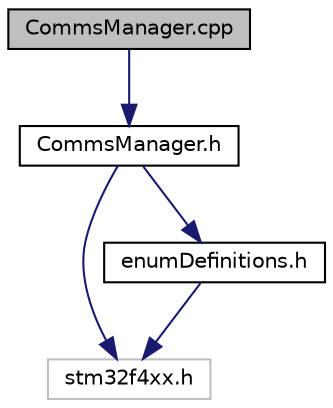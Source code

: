 digraph "CommsManager.cpp"
{
  edge [fontname="Helvetica",fontsize="10",labelfontname="Helvetica",labelfontsize="10"];
  node [fontname="Helvetica",fontsize="10",shape=record];
  Node0 [label="CommsManager.cpp",height=0.2,width=0.4,color="black", fillcolor="grey75", style="filled", fontcolor="black"];
  Node0 -> Node1 [color="midnightblue",fontsize="10",style="solid",fontname="Helvetica"];
  Node1 [label="CommsManager.h",height=0.2,width=0.4,color="black", fillcolor="white", style="filled",URL="$_comms_manager_8h.html",tooltip="CommsManager class. "];
  Node1 -> Node2 [color="midnightblue",fontsize="10",style="solid",fontname="Helvetica"];
  Node2 [label="stm32f4xx.h",height=0.2,width=0.4,color="grey75", fillcolor="white", style="filled"];
  Node1 -> Node3 [color="midnightblue",fontsize="10",style="solid",fontname="Helvetica"];
  Node3 [label="enumDefinitions.h",height=0.2,width=0.4,color="black", fillcolor="white", style="filled",URL="$enum_definitions_8h.html",tooltip="File containing all of the necessary definitions for the hexapod. "];
  Node3 -> Node2 [color="midnightblue",fontsize="10",style="solid",fontname="Helvetica"];
}
